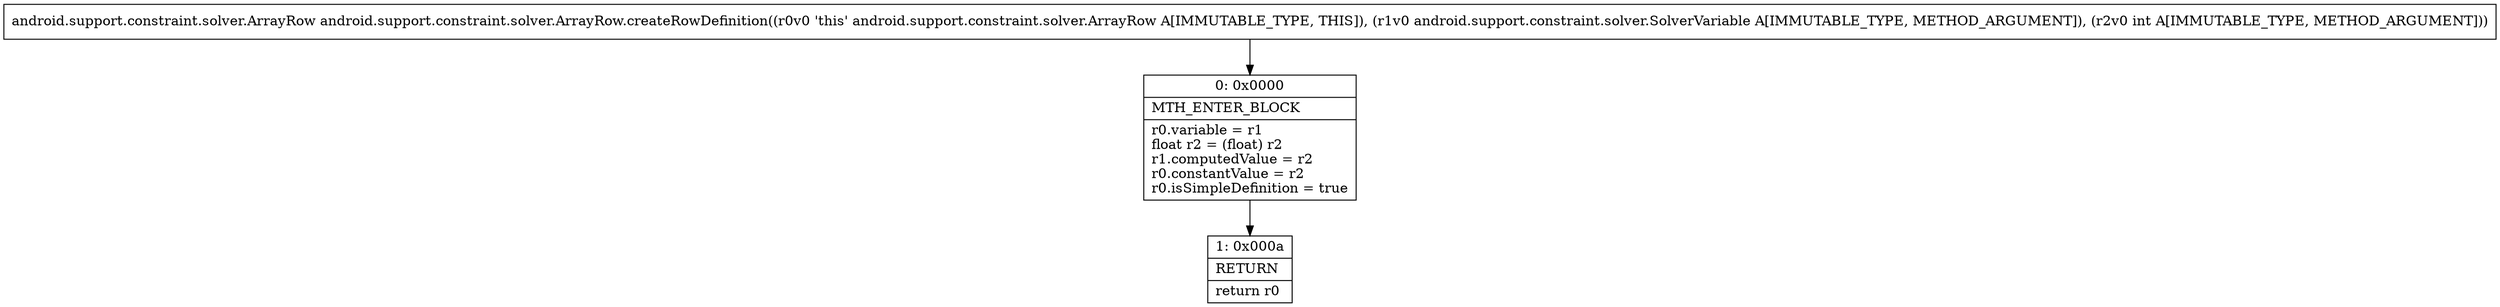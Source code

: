 digraph "CFG forandroid.support.constraint.solver.ArrayRow.createRowDefinition(Landroid\/support\/constraint\/solver\/SolverVariable;I)Landroid\/support\/constraint\/solver\/ArrayRow;" {
Node_0 [shape=record,label="{0\:\ 0x0000|MTH_ENTER_BLOCK\l|r0.variable = r1\lfloat r2 = (float) r2\lr1.computedValue = r2\lr0.constantValue = r2\lr0.isSimpleDefinition = true\l}"];
Node_1 [shape=record,label="{1\:\ 0x000a|RETURN\l|return r0\l}"];
MethodNode[shape=record,label="{android.support.constraint.solver.ArrayRow android.support.constraint.solver.ArrayRow.createRowDefinition((r0v0 'this' android.support.constraint.solver.ArrayRow A[IMMUTABLE_TYPE, THIS]), (r1v0 android.support.constraint.solver.SolverVariable A[IMMUTABLE_TYPE, METHOD_ARGUMENT]), (r2v0 int A[IMMUTABLE_TYPE, METHOD_ARGUMENT])) }"];
MethodNode -> Node_0;
Node_0 -> Node_1;
}

